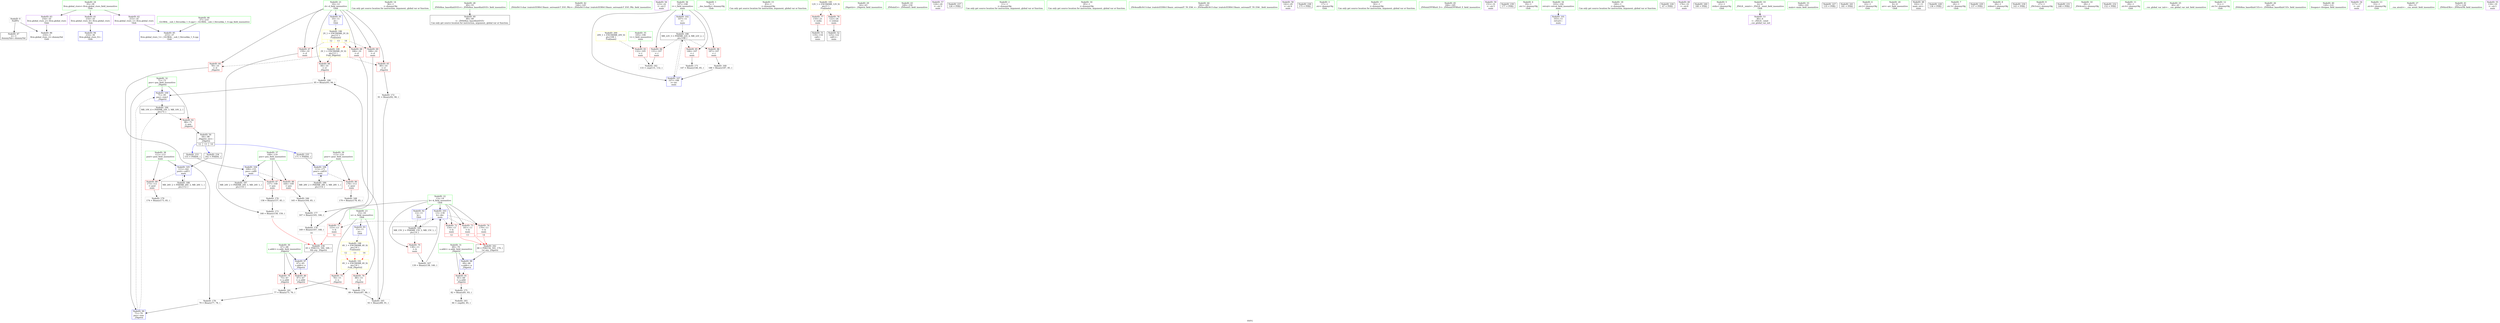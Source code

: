 digraph "SVFG" {
	label="SVFG";

	Node0x557877825b70 [shape=record,color=grey,label="{NodeID: 0\nNullPtr}"];
	Node0x557877825b70 -> Node0x55787783b4c0[style=solid];
	Node0x557877825b70 -> Node0x55787783b5c0[style=solid];
	Node0x557877844fc0 [shape=record,color=grey,label="{NodeID: 180\n95 = Binary(93, 94, )\n}"];
	Node0x557877844fc0 -> Node0x55787783b930[style=solid];
	Node0x55787783b6c0 [shape=record,color=blue,label="{NodeID: 97\n67\<--65\nx.addr\<--x\n_Z4gettii\n}"];
	Node0x55787783b6c0 -> Node0x55787783dfd0[style=dashed];
	Node0x55787783b6c0 -> Node0x55787783e0a0[style=dashed];
	Node0x557877839650 [shape=record,color=green,label="{NodeID: 14\n36\<--1\n\<--dummyObj\nCan only get source location for instruction, argument, global var or function.}"];
	Node0x55787783a370 [shape=record,color=green,label="{NodeID: 28\n49\<--55\n_ZNSt8ios_base4InitD1Ev\<--_ZNSt8ios_base4InitD1Ev_field_insensitive\n}"];
	Node0x55787783a370 -> Node0x55787783c6b0[style=solid];
	Node0x55787783afc0 [shape=record,color=green,label="{NodeID: 42\n144\<--145\n_ZStlsISt11char_traitsIcEERSt13basic_ostreamIcT_ES5_PKc\<--_ZStlsISt11char_traitsIcEERSt13basic_ostreamIcT_ES5_PKc_field_insensitive\n}"];
	Node0x55787783cc90 [shape=record,color=purple,label="{NodeID: 56\n123\<--22\n\<--.str.2\nmain\n}"];
	Node0x557877858650 [shape=record,color=black,label="{NodeID: 236\n65 = PHI(153, 160, 169, )\n0th arg _Z4gettii }"];
	Node0x557877858650 -> Node0x55787783b6c0[style=solid];
	Node0x55787783d880 [shape=record,color=red,label="{NodeID: 70\n138\<--13\n\<--k\nmain\n}"];
	Node0x55787783d880 -> Node0x557877843c40[style=solid];
	Node0x557877843c40 [shape=record,color=grey,label="{NodeID: 167\n139 = Binary(138, 140, )\n}"];
	Node0x557877843c40 -> Node0x55787783bba0[style=solid];
	Node0x55787783e3e0 [shape=record,color=red,label="{NodeID: 84\n131\<--107\n\<--i\nmain\n}"];
	Node0x55787783e3e0 -> Node0x5578778452c0[style=solid];
	Node0x557877838750 [shape=record,color=green,label="{NodeID: 1\n7\<--1\n__dso_handle\<--dummyObj\nGlob }"];
	Node0x557877845140 [shape=record,color=grey,label="{NodeID: 181\n77 = Binary(75, 76, )\n}"];
	Node0x557877845140 -> Node0x557877844cc0[style=solid];
	Node0x55787783b790 [shape=record,color=blue,label="{NodeID: 98\n69\<--66\na.addr\<--a\n_Z4gettii\n}"];
	Node0x55787783b790 -> Node0x55787783e170[style=dashed];
	Node0x5578778396e0 [shape=record,color=green,label="{NodeID: 15\n83\<--1\n\<--dummyObj\nCan only get source location for instruction, argument, global var or function.}"];
	Node0x55787783f100 [shape=record,color=yellow,style=double,label="{NodeID: 195\n12V_1 = ENCHI(MR_12V_0)\npts\{1 \}\nFun[main]}"];
	Node0x55787783f100 -> Node0x55787783de30[style=dashed];
	Node0x55787783f100 -> Node0x55787783df00[style=dashed];
	Node0x55787783a470 [shape=record,color=green,label="{NodeID: 29\n62\<--63\n_Z4gettii\<--_Z4gettii_field_insensitive\n}"];
	Node0x55787783b0c0 [shape=record,color=green,label="{NodeID: 43\n149\<--150\n_ZNSolsEi\<--_ZNSolsEi_field_insensitive\n}"];
	Node0x55787783cd60 [shape=record,color=purple,label="{NodeID: 57\n124\<--24\n\<--.str.3\nmain\n}"];
	Node0x5578778590a0 [shape=record,color=black,label="{NodeID: 237\n126 = PHI()\n}"];
	Node0x55787783d950 [shape=record,color=red,label="{NodeID: 71\n153\<--13\n\<--k\nmain\n|{<s0>12}}"];
	Node0x55787783d950:s0 -> Node0x557877858650[style=solid,color=red];
	Node0x557877843dc0 [shape=record,color=grey,label="{NodeID: 168\n179 = Binary(178, 85, )\n}"];
	Node0x55787783e4b0 [shape=record,color=red,label="{NodeID: 85\n146\<--107\n\<--i\nmain\n}"];
	Node0x55787783e4b0 -> Node0x557877844240[style=solid];
	Node0x5578778387e0 [shape=record,color=green,label="{NodeID: 2\n11\<--1\n\<--dummyObj\nCan only get source location for instruction, argument, global var or function.}"];
	Node0x5578778452c0 [shape=record,color=grey,label="{NodeID: 182\n133 = cmp(131, 132, )\n}"];
	Node0x55787783b860 [shape=record,color=blue,label="{NodeID: 99\n71\<--79\npos\<--rem\n_Z4gettii\n}"];
	Node0x55787783b860 -> Node0x55787783b930[style=dashed];
	Node0x55787783b860 -> Node0x55787784a740[style=dashed];
	Node0x557877839770 [shape=record,color=green,label="{NodeID: 16\n85\<--1\n\<--dummyObj\nCan only get source location for instruction, argument, global var or function.}"];
	Node0x55787783f210 [shape=record,color=yellow,style=double,label="{NodeID: 196\n2V_1 = ENCHI(MR_2V_0)\npts\{12 \}\nFun[main]|{|<s3>12|<s4>13|<s5>14}}"];
	Node0x55787783f210 -> Node0x55787783d610[style=dashed];
	Node0x55787783f210 -> Node0x55787783d6e0[style=dashed];
	Node0x55787783f210 -> Node0x55787783d7b0[style=dashed];
	Node0x55787783f210:s3 -> Node0x55787784c540[style=dashed,color=red];
	Node0x55787783f210:s4 -> Node0x55787784c540[style=dashed,color=red];
	Node0x55787783f210:s5 -> Node0x55787784c540[style=dashed,color=red];
	Node0x55787783a570 [shape=record,color=green,label="{NodeID: 30\n67\<--68\nx.addr\<--x.addr_field_insensitive\n_Z4gettii\n}"];
	Node0x55787783a570 -> Node0x55787783dfd0[style=solid];
	Node0x55787783a570 -> Node0x55787783e0a0[style=solid];
	Node0x55787783a570 -> Node0x55787783b6c0[style=solid];
	Node0x55787783b1c0 [shape=record,color=green,label="{NodeID: 44\n182\<--183\n_ZSt4endlIcSt11char_traitsIcEERSt13basic_ostreamIT_T0_ES6_\<--_ZSt4endlIcSt11char_traitsIcEERSt13basic_ostreamIT_T0_ES6__field_insensitive\n}"];
	Node0x55787783ce30 [shape=record,color=purple,label="{NodeID: 58\n142\<--29\n\<--.str.4\nmain\n}"];
	Node0x5578778591a0 [shape=record,color=black,label="{NodeID: 238\n175 = PHI()\n}"];
	Node0x55787783da20 [shape=record,color=red,label="{NodeID: 72\n154\<--13\n\<--k\nmain\n|{<s0>12}}"];
	Node0x55787783da20:s0 -> Node0x5578778595d0[style=solid,color=red];
	Node0x557877843f40 [shape=record,color=grey,label="{NodeID: 169\n188 = Binary(187, 85, )\n}"];
	Node0x557877843f40 -> Node0x55787783ffd0[style=solid];
	Node0x55787783e580 [shape=record,color=red,label="{NodeID: 86\n187\<--107\n\<--i\nmain\n}"];
	Node0x55787783e580 -> Node0x557877843f40[style=solid];
	Node0x557877838870 [shape=record,color=green,label="{NodeID: 3\n17\<--1\n.str\<--dummyObj\nGlob }"];
	Node0x557877845440 [shape=record,color=grey,label="{NodeID: 183\n84 = cmp(82, 85, )\n}"];
	Node0x55787783b930 [shape=record,color=blue,label="{NodeID: 100\n71\<--95\npos\<--rem3\n_Z4gettii\n}"];
	Node0x55787783b930 -> Node0x55787784a740[style=dashed];
	Node0x557877839870 [shape=record,color=green,label="{NodeID: 17\n92\<--1\n\<--dummyObj\nCan only get source location for instruction, argument, global var or function.}"];
	Node0x55787783a640 [shape=record,color=green,label="{NodeID: 31\n69\<--70\na.addr\<--a.addr_field_insensitive\n_Z4gettii\n}"];
	Node0x55787783a640 -> Node0x55787783e170[style=solid];
	Node0x55787783a640 -> Node0x55787783b790[style=solid];
	Node0x55787783b2c0 [shape=record,color=green,label="{NodeID: 45\n184\<--185\n_ZNSolsEPFRSoS_E\<--_ZNSolsEPFRSoS_E_field_insensitive\n}"];
	Node0x55787783cf00 [shape=record,color=purple,label="{NodeID: 59\n151\<--31\n\<--.str.5\nmain\n}"];
	Node0x557877859300 [shape=record,color=black,label="{NodeID: 239\n177 = PHI()\n}"];
	Node0x55787783daf0 [shape=record,color=red,label="{NodeID: 73\n161\<--13\n\<--k\nmain\n|{<s0>13}}"];
	Node0x55787783daf0:s0 -> Node0x5578778595d0[style=solid,color=red];
	Node0x5578778440c0 [shape=record,color=grey,label="{NodeID: 170\n158 = Binary(157, 85, )\n}"];
	Node0x5578778440c0 -> Node0x557877844540[style=solid];
	Node0x55787783e650 [shape=record,color=red,label="{NodeID: 87\n157\<--109\n\<--pos\nmain\n}"];
	Node0x55787783e650 -> Node0x5578778440c0[style=solid];
	Node0x557877838900 [shape=record,color=green,label="{NodeID: 4\n19\<--1\n.str.1\<--dummyObj\nGlob }"];
	Node0x55787784a740 [shape=record,color=black,label="{NodeID: 184\nMR_10V_4 = PHI(MR_10V_3, MR_10V_2, )\npts\{72 \}\n}"];
	Node0x55787784a740 -> Node0x55787783e240[style=dashed];
	Node0x55787783ba00 [shape=record,color=blue,label="{NodeID: 101\n103\<--11\nretval\<--\nmain\n}"];
	Node0x557877839970 [shape=record,color=green,label="{NodeID: 18\n140\<--1\n\<--dummyObj\nCan only get source location for instruction, argument, global var or function.}"];
	Node0x55787783f3d0 [shape=record,color=yellow,style=double,label="{NodeID: 198\n4V_1 = ENCHI(MR_4V_0)\npts\{16 \}\nFun[main]|{<s0>12|<s1>13|<s2>14}}"];
	Node0x55787783f3d0:s0 -> Node0x55787784d060[style=dashed,color=red];
	Node0x55787783f3d0:s1 -> Node0x55787784d060[style=dashed,color=red];
	Node0x55787783f3d0:s2 -> Node0x55787784d060[style=dashed,color=red];
	Node0x55787783a710 [shape=record,color=green,label="{NodeID: 32\n71\<--72\npos\<--pos_field_insensitive\n_Z4gettii\n}"];
	Node0x55787783a710 -> Node0x55787783e240[style=solid];
	Node0x55787783a710 -> Node0x55787783b860[style=solid];
	Node0x55787783a710 -> Node0x55787783b930[style=solid];
	Node0x55787783b3c0 [shape=record,color=green,label="{NodeID: 46\n37\<--210\n_GLOBAL__sub_I_Devushka_1_0.cpp\<--_GLOBAL__sub_I_Devushka_1_0.cpp_field_insensitive\n}"];
	Node0x55787783b3c0 -> Node0x55787783ed90[style=solid];
	Node0x55787761bed0 [shape=record,color=black,label="{NodeID: 226\n47 = PHI()\n}"];
	Node0x55787783cfd0 [shape=record,color=purple,label="{NodeID: 60\n176\<--33\n\<--.str.6\nmain\n}"];
	Node0x557877859400 [shape=record,color=black,label="{NodeID: 240\n180 = PHI()\n}"];
	Node0x55787783dbc0 [shape=record,color=red,label="{NodeID: 74\n170\<--13\n\<--k\nmain\n|{<s0>14}}"];
	Node0x55787783dbc0:s0 -> Node0x5578778595d0[style=solid,color=red];
	Node0x557877844240 [shape=record,color=grey,label="{NodeID: 171\n147 = Binary(146, 85, )\n}"];
	Node0x55787783e720 [shape=record,color=red,label="{NodeID: 88\n164\<--109\n\<--pos\nmain\n}"];
	Node0x55787783e720 -> Node0x557877843ac0[style=solid];
	Node0x557877839140 [shape=record,color=green,label="{NodeID: 5\n21\<--1\nstdin\<--dummyObj\nGlob }"];
	Node0x55787784ac40 [shape=record,color=black,label="{NodeID: 185\nMR_15V_2 = PHI(MR_15V_3, MR_15V_1, )\npts\{14 \}\n}"];
	Node0x55787784ac40 -> Node0x55787783d880[style=dashed];
	Node0x55787784ac40 -> Node0x55787783bba0[style=dashed];
	Node0x55787783bad0 [shape=record,color=blue,label="{NodeID: 102\n107\<--11\ni\<--\nmain\n}"];
	Node0x55787783bad0 -> Node0x55787784b140[style=dashed];
	Node0x557877839a70 [shape=record,color=green,label="{NodeID: 19\n4\<--6\n_ZStL8__ioinit\<--_ZStL8__ioinit_field_insensitive\nGlob }"];
	Node0x557877839a70 -> Node0x55787783ca20[style=solid];
	Node0x55787783a7e0 [shape=record,color=green,label="{NodeID: 33\n100\<--101\nmain\<--main_field_insensitive\n}"];
	Node0x55787783b4c0 [shape=record,color=black,label="{NodeID: 47\n2\<--3\ndummyVal\<--dummyVal\n}"];
	Node0x557877857c20 [shape=record,color=black,label="{NodeID: 227\n135 = PHI()\n}"];
	Node0x55787783d0a0 [shape=record,color=purple,label="{NodeID: 61\n214\<--35\nllvm.global_ctors_0\<--llvm.global_ctors\nGlob }"];
	Node0x55787783d0a0 -> Node0x55787783ec90[style=solid];
	Node0x557877859500 [shape=record,color=black,label="{NodeID: 241\n181 = PHI()\n}"];
	Node0x55787783dc90 [shape=record,color=red,label="{NodeID: 75\n76\<--15\n\<--n\n_Z4gettii\n}"];
	Node0x55787783dc90 -> Node0x557877845140[style=solid];
	Node0x5578778443c0 [shape=record,color=grey,label="{NodeID: 172\n91 = Binary(92, 90, )\n}"];
	Node0x5578778443c0 -> Node0x557877843940[style=solid];
	Node0x55787783e7f0 [shape=record,color=red,label="{NodeID: 89\n173\<--111\n\<--posl\nmain\n}"];
	Node0x55787783e7f0 -> Node0x557877844e40[style=solid];
	Node0x5578778391d0 [shape=record,color=green,label="{NodeID: 6\n22\<--1\n.str.2\<--dummyObj\nGlob }"];
	Node0x55787784b140 [shape=record,color=black,label="{NodeID: 186\nMR_22V_3 = PHI(MR_22V_4, MR_22V_2, )\npts\{108 \}\n}"];
	Node0x55787784b140 -> Node0x55787783e3e0[style=dashed];
	Node0x55787784b140 -> Node0x55787783e4b0[style=dashed];
	Node0x55787784b140 -> Node0x55787783e580[style=dashed];
	Node0x55787784b140 -> Node0x55787783ffd0[style=dashed];
	Node0x55787783bba0 [shape=record,color=blue,label="{NodeID: 103\n13\<--139\nk\<--dec\nmain\n}"];
	Node0x55787783bba0 -> Node0x55787783d950[style=dashed];
	Node0x55787783bba0 -> Node0x55787783da20[style=dashed];
	Node0x55787783bba0 -> Node0x55787783daf0[style=dashed];
	Node0x55787783bba0 -> Node0x55787783dbc0[style=dashed];
	Node0x55787783bba0 -> Node0x55787784ac40[style=dashed];
	Node0x557877839b70 [shape=record,color=green,label="{NodeID: 20\n8\<--9\narr\<--arr_field_insensitive\nGlob }"];
	Node0x55787783f590 [shape=record,color=yellow,style=double,label="{NodeID: 200\n20V_1 = ENCHI(MR_20V_0)\npts\{106 \}\nFun[main]}"];
	Node0x55787783f590 -> Node0x55787783e310[style=dashed];
	Node0x55787783a8e0 [shape=record,color=green,label="{NodeID: 34\n103\<--104\nretval\<--retval_field_insensitive\nmain\n}"];
	Node0x55787783a8e0 -> Node0x55787783ba00[style=solid];
	Node0x55787783c5e0 [shape=record,color=black,label="{NodeID: 48\n102\<--11\nmain_ret\<--\nmain\n}"];
	Node0x557877857d80 [shape=record,color=black,label="{NodeID: 228\n136 = PHI()\n}"];
	Node0x55787783d1a0 [shape=record,color=purple,label="{NodeID: 62\n215\<--35\nllvm.global_ctors_1\<--llvm.global_ctors\nGlob }"];
	Node0x55787783d1a0 -> Node0x55787783ed90[style=solid];
	Node0x5578778595d0 [shape=record,color=black,label="{NodeID: 242\n66 = PHI(154, 161, 170, )\n1st arg _Z4gettii }"];
	Node0x5578778595d0 -> Node0x55787783b790[style=solid];
	Node0x55787783dd60 [shape=record,color=red,label="{NodeID: 76\n88\<--15\n\<--n\n_Z4gettii\n}"];
	Node0x55787783dd60 -> Node0x5578778446c0[style=solid];
	Node0x557877844540 [shape=record,color=grey,label="{NodeID: 173\n160 = Binary(158, 159, )\n|{<s0>13}}"];
	Node0x557877844540:s0 -> Node0x557877858650[style=solid,color=red];
	Node0x55787783e8c0 [shape=record,color=red,label="{NodeID: 90\n178\<--113\n\<--posr\nmain\n}"];
	Node0x55787783e8c0 -> Node0x557877843dc0[style=solid];
	Node0x557877839260 [shape=record,color=green,label="{NodeID: 7\n24\<--1\n.str.3\<--dummyObj\nGlob }"];
	Node0x55787784b640 [shape=record,color=black,label="{NodeID: 187\nMR_24V_2 = PHI(MR_24V_3, MR_24V_1, )\npts\{110 \}\n}"];
	Node0x55787784b640 -> Node0x55787783bc70[style=dashed];
	Node0x55787783bc70 [shape=record,color=blue,label="{NodeID: 104\n109\<--155\npos\<--call9\nmain\n}"];
	Node0x55787783bc70 -> Node0x55787783e650[style=dashed];
	Node0x55787783bc70 -> Node0x55787783e720[style=dashed];
	Node0x55787783bc70 -> Node0x55787784b640[style=dashed];
	Node0x557877839c70 [shape=record,color=green,label="{NodeID: 21\n10\<--12\nd\<--d_field_insensitive\nGlob }"];
	Node0x557877839c70 -> Node0x55787783d3a0[style=solid];
	Node0x557877839c70 -> Node0x55787783d470[style=solid];
	Node0x557877839c70 -> Node0x55787783d540[style=solid];
	Node0x557877839c70 -> Node0x55787783d610[style=solid];
	Node0x557877839c70 -> Node0x55787783d6e0[style=solid];
	Node0x557877839c70 -> Node0x55787783d7b0[style=solid];
	Node0x557877839c70 -> Node0x55787783e990[style=solid];
	Node0x55787783a9b0 [shape=record,color=green,label="{NodeID: 35\n105\<--106\nt\<--t_field_insensitive\nmain\n}"];
	Node0x55787783a9b0 -> Node0x55787783e310[style=solid];
	Node0x55787783c6b0 [shape=record,color=black,label="{NodeID: 49\n48\<--49\n\<--_ZNSt8ios_base4InitD1Ev\nCan only get source location for instruction, argument, global var or function.}"];
	Node0x557877857e80 [shape=record,color=black,label="{NodeID: 229\n137 = PHI()\n}"];
	Node0x55787783d2a0 [shape=record,color=purple,label="{NodeID: 63\n216\<--35\nllvm.global_ctors_2\<--llvm.global_ctors\nGlob }"];
	Node0x55787783d2a0 -> Node0x55787783b5c0[style=solid];
	Node0x55787783de30 [shape=record,color=red,label="{NodeID: 77\n116\<--21\n\<--stdin\nmain\n}"];
	Node0x55787783de30 -> Node0x55787783c880[style=solid];
	Node0x5578778446c0 [shape=record,color=grey,label="{NodeID: 174\n89 = Binary(87, 88, )\n}"];
	Node0x5578778446c0 -> Node0x557877843940[style=solid];
	Node0x55787783e990 [shape=record,color=blue,label="{NodeID: 91\n10\<--11\nd\<--\nGlob }"];
	Node0x55787783e990 -> Node0x55787783f210[style=dashed];
	Node0x5578778392f0 [shape=record,color=green,label="{NodeID: 8\n26\<--1\nstdout\<--dummyObj\nGlob }"];
	Node0x55787784bb40 [shape=record,color=black,label="{NodeID: 188\nMR_26V_2 = PHI(MR_26V_3, MR_26V_1, )\npts\{112 \}\n}"];
	Node0x55787784bb40 -> Node0x55787783fe70[style=dashed];
	Node0x55787783fe70 [shape=record,color=blue,label="{NodeID: 105\n111\<--162\nposl\<--call11\nmain\n}"];
	Node0x55787783fe70 -> Node0x55787783e7f0[style=dashed];
	Node0x55787783fe70 -> Node0x55787784bb40[style=dashed];
	Node0x557877839d70 [shape=record,color=green,label="{NodeID: 22\n13\<--14\nk\<--k_field_insensitive\nGlob }"];
	Node0x557877839d70 -> Node0x55787783d880[style=solid];
	Node0x557877839d70 -> Node0x55787783d950[style=solid];
	Node0x557877839d70 -> Node0x55787783da20[style=solid];
	Node0x557877839d70 -> Node0x55787783daf0[style=solid];
	Node0x557877839d70 -> Node0x55787783dbc0[style=solid];
	Node0x557877839d70 -> Node0x55787783ea90[style=solid];
	Node0x557877839d70 -> Node0x55787783bba0[style=solid];
	Node0x55787783aa80 [shape=record,color=green,label="{NodeID: 36\n107\<--108\ni\<--i_field_insensitive\nmain\n}"];
	Node0x55787783aa80 -> Node0x55787783e3e0[style=solid];
	Node0x55787783aa80 -> Node0x55787783e4b0[style=solid];
	Node0x55787783aa80 -> Node0x55787783e580[style=solid];
	Node0x55787783aa80 -> Node0x55787783bad0[style=solid];
	Node0x55787783aa80 -> Node0x55787783ffd0[style=solid];
	Node0x55787783c7b0 [shape=record,color=black,label="{NodeID: 50\n64\<--98\n_Z4gettii_ret\<--\n_Z4gettii\n|{<s0>12|<s1>13|<s2>14}}"];
	Node0x55787783c7b0:s0 -> Node0x557877858250[style=solid,color=blue];
	Node0x55787783c7b0:s1 -> Node0x557877858410[style=solid,color=blue];
	Node0x55787783c7b0:s2 -> Node0x557877858510[style=solid,color=blue];
	Node0x557877857f50 [shape=record,color=black,label="{NodeID: 230\n143 = PHI()\n}"];
	Node0x55787783d3a0 [shape=record,color=red,label="{NodeID: 64\n78\<--10\n\<--d\n_Z4gettii\n}"];
	Node0x55787783d3a0 -> Node0x557877844cc0[style=solid];
	Node0x55787783df00 [shape=record,color=red,label="{NodeID: 78\n122\<--26\n\<--stdout\nmain\n}"];
	Node0x55787783df00 -> Node0x55787783c950[style=solid];
	Node0x557877844840 [shape=record,color=grey,label="{NodeID: 175\n82 = Binary(81, 83, )\n}"];
	Node0x557877844840 -> Node0x557877845440[style=solid];
	Node0x55787783ea90 [shape=record,color=blue,label="{NodeID: 92\n13\<--11\nk\<--\nGlob }"];
	Node0x55787783ea90 -> Node0x55787784ac40[style=dashed];
	Node0x557877839380 [shape=record,color=green,label="{NodeID: 9\n27\<--1\n_ZSt3cin\<--dummyObj\nGlob }"];
	Node0x55787784c040 [shape=record,color=black,label="{NodeID: 189\nMR_28V_2 = PHI(MR_28V_3, MR_28V_1, )\npts\{114 \}\n}"];
	Node0x55787784c040 -> Node0x55787783ff00[style=dashed];
	Node0x55787783ff00 [shape=record,color=blue,label="{NodeID: 106\n113\<--171\nposr\<--call14\nmain\n}"];
	Node0x55787783ff00 -> Node0x55787783e8c0[style=dashed];
	Node0x55787783ff00 -> Node0x55787784c040[style=dashed];
	Node0x557877839e70 [shape=record,color=green,label="{NodeID: 23\n15\<--16\nn\<--n_field_insensitive\nGlob }"];
	Node0x557877839e70 -> Node0x55787783dc90[style=solid];
	Node0x557877839e70 -> Node0x55787783dd60[style=solid];
	Node0x557877839e70 -> Node0x55787783eb90[style=solid];
	Node0x55787783ab50 [shape=record,color=green,label="{NodeID: 37\n109\<--110\npos\<--pos_field_insensitive\nmain\n}"];
	Node0x55787783ab50 -> Node0x55787783e650[style=solid];
	Node0x55787783ab50 -> Node0x55787783e720[style=solid];
	Node0x55787783ab50 -> Node0x55787783bc70[style=solid];
	Node0x55787783c880 [shape=record,color=black,label="{NodeID: 51\n119\<--116\ncall\<--\nmain\n}"];
	Node0x557877858080 [shape=record,color=black,label="{NodeID: 231\n148 = PHI()\n}"];
	Node0x55787783d470 [shape=record,color=red,label="{NodeID: 65\n90\<--10\n\<--d\n_Z4gettii\n}"];
	Node0x55787783d470 -> Node0x5578778443c0[style=solid];
	Node0x55787783dfd0 [shape=record,color=red,label="{NodeID: 79\n75\<--67\n\<--x.addr\n_Z4gettii\n}"];
	Node0x55787783dfd0 -> Node0x557877845140[style=solid];
	Node0x5578778449c0 [shape=record,color=grey,label="{NodeID: 176\n169 = Binary(167, 168, )\n|{<s0>14}}"];
	Node0x5578778449c0:s0 -> Node0x557877858650[style=solid,color=red];
	Node0x55787783eb90 [shape=record,color=blue,label="{NodeID: 93\n15\<--11\nn\<--\nGlob }"];
	Node0x55787783eb90 -> Node0x55787783f3d0[style=dashed];
	Node0x557877839410 [shape=record,color=green,label="{NodeID: 10\n28\<--1\n_ZSt4cout\<--dummyObj\nGlob }"];
	Node0x55787784c540 [shape=record,color=yellow,style=double,label="{NodeID: 190\n2V_1 = ENCHI(MR_2V_0)\npts\{12 \}\nFun[_Z4gettii]}"];
	Node0x55787784c540 -> Node0x55787783d3a0[style=dashed];
	Node0x55787784c540 -> Node0x55787783d470[style=dashed];
	Node0x55787784c540 -> Node0x55787783d540[style=dashed];
	Node0x55787783ffd0 [shape=record,color=blue,label="{NodeID: 107\n107\<--188\ni\<--inc\nmain\n}"];
	Node0x55787783ffd0 -> Node0x55787784b140[style=dashed];
	Node0x557877839f70 [shape=record,color=green,label="{NodeID: 24\n35\<--39\nllvm.global_ctors\<--llvm.global_ctors_field_insensitive\nGlob }"];
	Node0x557877839f70 -> Node0x55787783d0a0[style=solid];
	Node0x557877839f70 -> Node0x55787783d1a0[style=solid];
	Node0x557877839f70 -> Node0x55787783d2a0[style=solid];
	Node0x55787783ac20 [shape=record,color=green,label="{NodeID: 38\n111\<--112\nposl\<--posl_field_insensitive\nmain\n}"];
	Node0x55787783ac20 -> Node0x55787783e7f0[style=solid];
	Node0x55787783ac20 -> Node0x55787783fe70[style=solid];
	Node0x55787783c950 [shape=record,color=black,label="{NodeID: 52\n125\<--122\ncall1\<--\nmain\n}"];
	Node0x557877858180 [shape=record,color=black,label="{NodeID: 232\n152 = PHI()\n}"];
	Node0x55787783d540 [shape=record,color=red,label="{NodeID: 66\n94\<--10\n\<--d\n_Z4gettii\n}"];
	Node0x55787783d540 -> Node0x557877844fc0[style=solid];
	Node0x55787783e0a0 [shape=record,color=red,label="{NodeID: 80\n87\<--67\n\<--x.addr\n_Z4gettii\n}"];
	Node0x55787783e0a0 -> Node0x5578778446c0[style=solid];
	Node0x557877844b40 [shape=record,color=grey,label="{NodeID: 177\n167 = Binary(165, 166, )\n}"];
	Node0x557877844b40 -> Node0x5578778449c0[style=solid];
	Node0x55787783ec90 [shape=record,color=blue,label="{NodeID: 94\n214\<--36\nllvm.global_ctors_0\<--\nGlob }"];
	Node0x5578778394a0 [shape=record,color=green,label="{NodeID: 11\n29\<--1\n.str.4\<--dummyObj\nGlob }"];
	Node0x55787784d060 [shape=record,color=yellow,style=double,label="{NodeID: 191\n4V_1 = ENCHI(MR_4V_0)\npts\{16 \}\nFun[_Z4gettii]}"];
	Node0x55787784d060 -> Node0x55787783dc90[style=dashed];
	Node0x55787784d060 -> Node0x55787783dd60[style=dashed];
	Node0x55787783a070 [shape=record,color=green,label="{NodeID: 25\n40\<--41\n__cxx_global_var_init\<--__cxx_global_var_init_field_insensitive\n}"];
	Node0x55787783acf0 [shape=record,color=green,label="{NodeID: 39\n113\<--114\nposr\<--posr_field_insensitive\nmain\n}"];
	Node0x55787783acf0 -> Node0x55787783e8c0[style=solid];
	Node0x55787783acf0 -> Node0x55787783ff00[style=solid];
	Node0x55787783ca20 [shape=record,color=purple,label="{NodeID: 53\n46\<--4\n\<--_ZStL8__ioinit\n__cxx_global_var_init\n}"];
	Node0x557877858250 [shape=record,color=black,label="{NodeID: 233\n155 = PHI(64, )\n}"];
	Node0x557877858250 -> Node0x55787783bc70[style=solid];
	Node0x55787783d610 [shape=record,color=red,label="{NodeID: 67\n159\<--10\n\<--d\nmain\n}"];
	Node0x55787783d610 -> Node0x557877844540[style=solid];
	Node0x55787783e170 [shape=record,color=red,label="{NodeID: 81\n81\<--69\n\<--a.addr\n_Z4gettii\n}"];
	Node0x55787783e170 -> Node0x557877844840[style=solid];
	Node0x557877844cc0 [shape=record,color=grey,label="{NodeID: 178\n79 = Binary(77, 78, )\n}"];
	Node0x557877844cc0 -> Node0x55787783b860[style=solid];
	Node0x55787783ed90 [shape=record,color=blue,label="{NodeID: 95\n215\<--37\nllvm.global_ctors_1\<--_GLOBAL__sub_I_Devushka_1_0.cpp\nGlob }"];
	Node0x557877839530 [shape=record,color=green,label="{NodeID: 12\n31\<--1\n.str.5\<--dummyObj\nGlob }"];
	Node0x55787783a170 [shape=record,color=green,label="{NodeID: 26\n44\<--45\n_ZNSt8ios_base4InitC1Ev\<--_ZNSt8ios_base4InitC1Ev_field_insensitive\n}"];
	Node0x55787783adc0 [shape=record,color=green,label="{NodeID: 40\n120\<--121\nfreopen\<--freopen_field_insensitive\n}"];
	Node0x55787783caf0 [shape=record,color=purple,label="{NodeID: 54\n117\<--17\n\<--.str\nmain\n}"];
	Node0x557877858410 [shape=record,color=black,label="{NodeID: 234\n162 = PHI(64, )\n}"];
	Node0x557877858410 -> Node0x55787783fe70[style=solid];
	Node0x55787783d6e0 [shape=record,color=red,label="{NodeID: 68\n166\<--10\n\<--d\nmain\n}"];
	Node0x55787783d6e0 -> Node0x557877844b40[style=solid];
	Node0x557877843940 [shape=record,color=grey,label="{NodeID: 165\n93 = Binary(89, 91, )\n}"];
	Node0x557877843940 -> Node0x557877844fc0[style=solid];
	Node0x55787783e240 [shape=record,color=red,label="{NodeID: 82\n98\<--71\n\<--pos\n_Z4gettii\n}"];
	Node0x55787783e240 -> Node0x55787783c7b0[style=solid];
	Node0x557877844e40 [shape=record,color=grey,label="{NodeID: 179\n174 = Binary(173, 85, )\n}"];
	Node0x55787783b5c0 [shape=record,color=blue, style = dotted,label="{NodeID: 96\n216\<--3\nllvm.global_ctors_2\<--dummyVal\nGlob }"];
	Node0x5578778395c0 [shape=record,color=green,label="{NodeID: 13\n33\<--1\n.str.6\<--dummyObj\nGlob }"];
	Node0x55787783a270 [shape=record,color=green,label="{NodeID: 27\n50\<--51\n__cxa_atexit\<--__cxa_atexit_field_insensitive\n}"];
	Node0x55787783aec0 [shape=record,color=green,label="{NodeID: 41\n127\<--128\n_ZNSirsERi\<--_ZNSirsERi_field_insensitive\n}"];
	Node0x55787783cbc0 [shape=record,color=purple,label="{NodeID: 55\n118\<--19\n\<--.str.1\nmain\n}"];
	Node0x557877858510 [shape=record,color=black,label="{NodeID: 235\n171 = PHI(64, )\n}"];
	Node0x557877858510 -> Node0x55787783ff00[style=solid];
	Node0x55787783d7b0 [shape=record,color=red,label="{NodeID: 69\n168\<--10\n\<--d\nmain\n}"];
	Node0x55787783d7b0 -> Node0x5578778449c0[style=solid];
	Node0x557877843ac0 [shape=record,color=grey,label="{NodeID: 166\n165 = Binary(164, 85, )\n}"];
	Node0x557877843ac0 -> Node0x557877844b40[style=solid];
	Node0x55787783e310 [shape=record,color=red,label="{NodeID: 83\n132\<--105\n\<--t\nmain\n}"];
	Node0x55787783e310 -> Node0x5578778452c0[style=solid];
}
